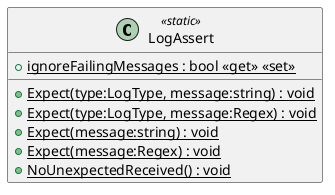 @startuml
class LogAssert <<static>> {
    + {static} Expect(type:LogType, message:string) : void
    + {static} Expect(type:LogType, message:Regex) : void
    + {static} Expect(message:string) : void
    + {static} Expect(message:Regex) : void
    + {static} NoUnexpectedReceived() : void
    + {static} ignoreFailingMessages : bool <<get>> <<set>>
}
@enduml
